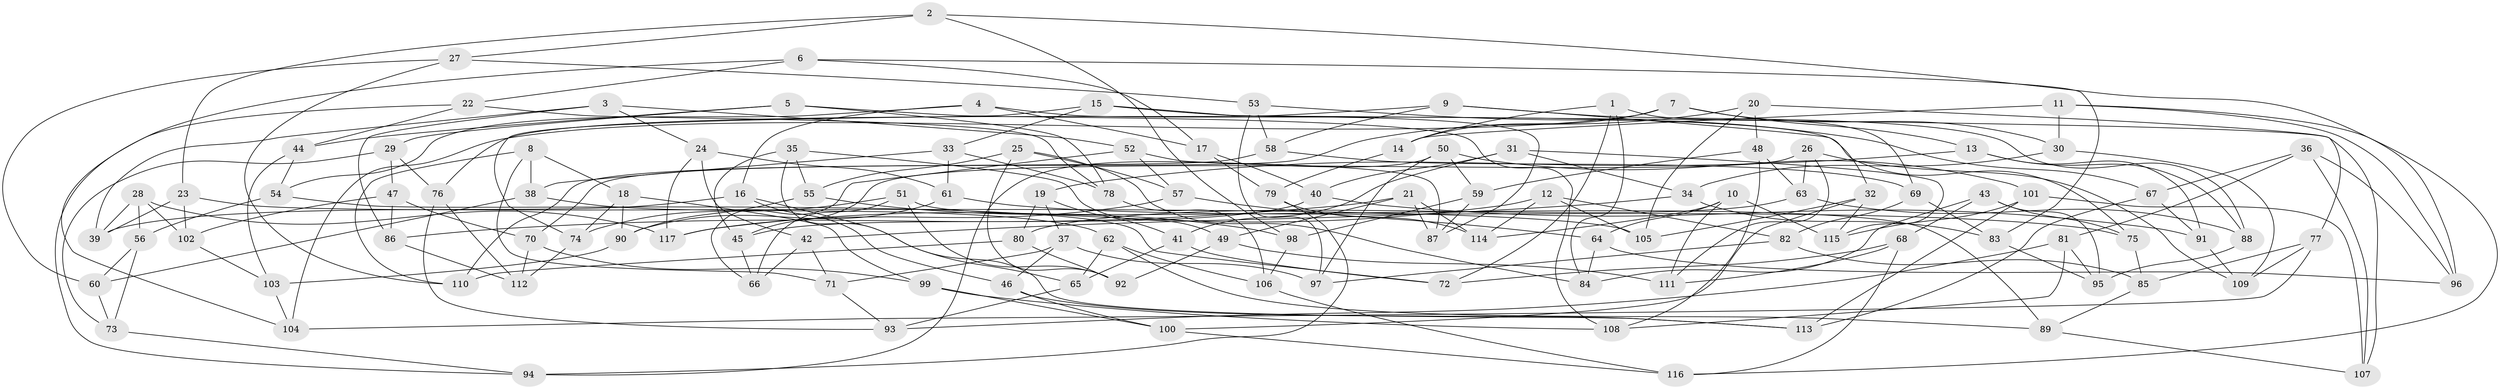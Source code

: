 // coarse degree distribution, {6: 0.5915492957746479, 4: 0.352112676056338, 5: 0.056338028169014086}
// Generated by graph-tools (version 1.1) at 2025/42/03/06/25 10:42:19]
// undirected, 117 vertices, 234 edges
graph export_dot {
graph [start="1"]
  node [color=gray90,style=filled];
  1;
  2;
  3;
  4;
  5;
  6;
  7;
  8;
  9;
  10;
  11;
  12;
  13;
  14;
  15;
  16;
  17;
  18;
  19;
  20;
  21;
  22;
  23;
  24;
  25;
  26;
  27;
  28;
  29;
  30;
  31;
  32;
  33;
  34;
  35;
  36;
  37;
  38;
  39;
  40;
  41;
  42;
  43;
  44;
  45;
  46;
  47;
  48;
  49;
  50;
  51;
  52;
  53;
  54;
  55;
  56;
  57;
  58;
  59;
  60;
  61;
  62;
  63;
  64;
  65;
  66;
  67;
  68;
  69;
  70;
  71;
  72;
  73;
  74;
  75;
  76;
  77;
  78;
  79;
  80;
  81;
  82;
  83;
  84;
  85;
  86;
  87;
  88;
  89;
  90;
  91;
  92;
  93;
  94;
  95;
  96;
  97;
  98;
  99;
  100;
  101;
  102;
  103;
  104;
  105;
  106;
  107;
  108;
  109;
  110;
  111;
  112;
  113;
  114;
  115;
  116;
  117;
  1 -- 84;
  1 -- 14;
  1 -- 72;
  1 -- 69;
  2 -- 23;
  2 -- 27;
  2 -- 96;
  2 -- 98;
  3 -- 24;
  3 -- 39;
  3 -- 86;
  3 -- 52;
  4 -- 75;
  4 -- 17;
  4 -- 54;
  4 -- 16;
  5 -- 44;
  5 -- 108;
  5 -- 78;
  5 -- 29;
  6 -- 17;
  6 -- 83;
  6 -- 22;
  6 -- 104;
  7 -- 30;
  7 -- 104;
  7 -- 13;
  7 -- 14;
  8 -- 71;
  8 -- 18;
  8 -- 38;
  8 -- 110;
  9 -- 58;
  9 -- 32;
  9 -- 76;
  9 -- 88;
  10 -- 115;
  10 -- 111;
  10 -- 114;
  10 -- 64;
  11 -- 116;
  11 -- 14;
  11 -- 96;
  11 -- 30;
  12 -- 105;
  12 -- 82;
  12 -- 117;
  12 -- 114;
  13 -- 91;
  13 -- 88;
  13 -- 19;
  14 -- 79;
  15 -- 107;
  15 -- 74;
  15 -- 33;
  15 -- 87;
  16 -- 46;
  16 -- 39;
  16 -- 65;
  17 -- 40;
  17 -- 79;
  18 -- 74;
  18 -- 90;
  18 -- 99;
  19 -- 80;
  19 -- 41;
  19 -- 37;
  20 -- 105;
  20 -- 77;
  20 -- 48;
  20 -- 70;
  21 -- 49;
  21 -- 86;
  21 -- 114;
  21 -- 87;
  22 -- 44;
  22 -- 78;
  22 -- 94;
  23 -- 105;
  23 -- 39;
  23 -- 102;
  24 -- 117;
  24 -- 42;
  24 -- 61;
  25 -- 55;
  25 -- 57;
  25 -- 84;
  25 -- 92;
  26 -- 111;
  26 -- 63;
  26 -- 109;
  26 -- 45;
  27 -- 60;
  27 -- 53;
  27 -- 110;
  28 -- 39;
  28 -- 102;
  28 -- 56;
  28 -- 117;
  29 -- 47;
  29 -- 73;
  29 -- 76;
  30 -- 109;
  30 -- 34;
  31 -- 34;
  31 -- 41;
  31 -- 115;
  31 -- 40;
  32 -- 105;
  32 -- 115;
  32 -- 100;
  33 -- 38;
  33 -- 78;
  33 -- 61;
  34 -- 83;
  34 -- 42;
  35 -- 49;
  35 -- 55;
  35 -- 45;
  35 -- 113;
  36 -- 96;
  36 -- 107;
  36 -- 67;
  36 -- 81;
  37 -- 46;
  37 -- 71;
  37 -- 97;
  38 -- 60;
  38 -- 62;
  40 -- 91;
  40 -- 45;
  41 -- 65;
  41 -- 72;
  42 -- 71;
  42 -- 66;
  43 -- 75;
  43 -- 84;
  43 -- 95;
  43 -- 68;
  44 -- 103;
  44 -- 54;
  45 -- 66;
  46 -- 100;
  46 -- 113;
  47 -- 102;
  47 -- 70;
  47 -- 86;
  48 -- 59;
  48 -- 108;
  48 -- 63;
  49 -- 111;
  49 -- 92;
  50 -- 94;
  50 -- 101;
  50 -- 59;
  50 -- 97;
  51 -- 66;
  51 -- 92;
  51 -- 74;
  51 -- 89;
  52 -- 87;
  52 -- 66;
  52 -- 57;
  53 -- 58;
  53 -- 97;
  53 -- 67;
  54 -- 56;
  54 -- 72;
  55 -- 98;
  55 -- 90;
  56 -- 60;
  56 -- 73;
  57 -- 117;
  57 -- 64;
  58 -- 110;
  58 -- 69;
  59 -- 98;
  59 -- 87;
  60 -- 73;
  61 -- 90;
  61 -- 75;
  62 -- 65;
  62 -- 89;
  62 -- 106;
  63 -- 80;
  63 -- 88;
  64 -- 96;
  64 -- 84;
  65 -- 93;
  67 -- 91;
  67 -- 113;
  68 -- 116;
  68 -- 72;
  68 -- 111;
  69 -- 83;
  69 -- 82;
  70 -- 112;
  70 -- 99;
  71 -- 93;
  73 -- 94;
  74 -- 112;
  75 -- 85;
  76 -- 93;
  76 -- 112;
  77 -- 85;
  77 -- 109;
  77 -- 104;
  78 -- 106;
  79 -- 94;
  79 -- 114;
  80 -- 92;
  80 -- 110;
  81 -- 95;
  81 -- 108;
  81 -- 93;
  82 -- 85;
  82 -- 97;
  83 -- 95;
  85 -- 89;
  86 -- 112;
  88 -- 95;
  89 -- 107;
  90 -- 103;
  91 -- 109;
  98 -- 106;
  99 -- 100;
  99 -- 108;
  100 -- 116;
  101 -- 115;
  101 -- 107;
  101 -- 113;
  102 -- 103;
  103 -- 104;
  106 -- 116;
}
